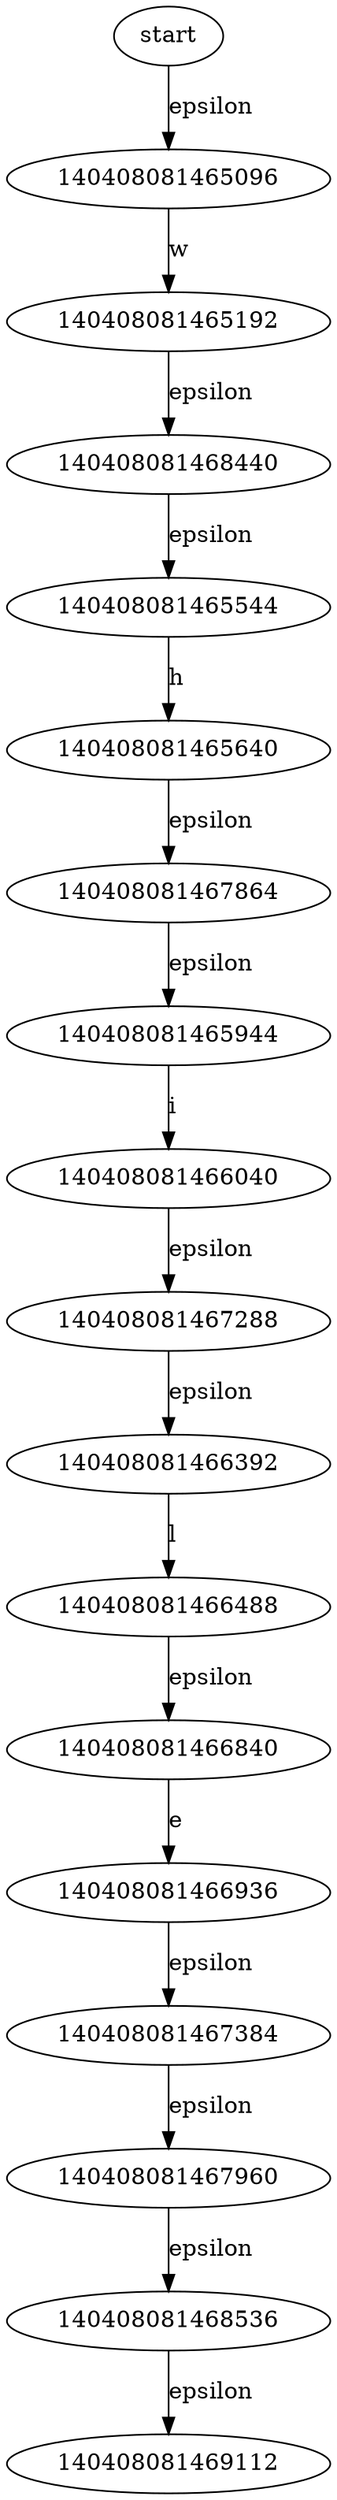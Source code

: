//	File[/Users/lee/Main/Proj/On_BJTU/Compiler_Projects/LiaLEX/fa.cpp] Line[172]	2022-09-29 19:30
digraph NFA{ 
140408081469016 [label = start] 
140408081465096 -> 140408081465192 [label = "w" ] 
140408081465192 -> 140408081468440 [label = "epsilon" ] 
140408081465544 -> 140408081465640 [label = "h" ] 
140408081465640 -> 140408081467864 [label = "epsilon" ] 
140408081465944 -> 140408081466040 [label = "i" ] 
140408081466040 -> 140408081467288 [label = "epsilon" ] 
140408081466392 -> 140408081466488 [label = "l" ] 
140408081466488 -> 140408081466840 [label = "epsilon" ] 
140408081466840 -> 140408081466936 [label = "e" ] 
140408081466936 -> 140408081467384 [label = "epsilon" ] 
140408081467288 -> 140408081466392 [label = "epsilon" ] 
140408081467384 -> 140408081467960 [label = "epsilon" ] 
140408081467864 -> 140408081465944 [label = "epsilon" ] 
140408081467960 -> 140408081468536 [label = "epsilon" ] 
140408081468440 -> 140408081465544 [label = "epsilon" ] 
140408081468536 -> 140408081469112 [label = "epsilon" ] 
140408081469016 -> 140408081465096 [label = "epsilon" ] 
} 
